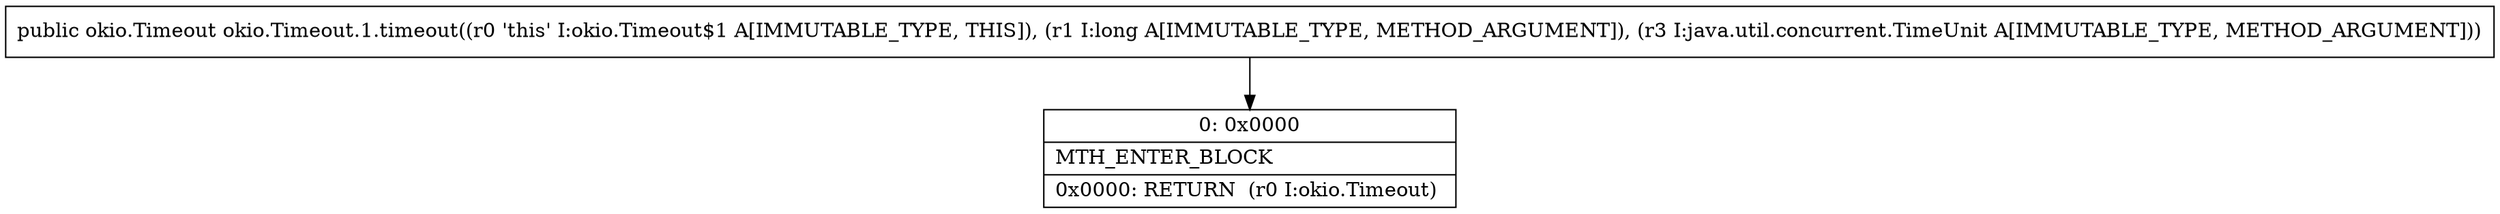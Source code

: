 digraph "CFG forokio.Timeout.1.timeout(JLjava\/util\/concurrent\/TimeUnit;)Lokio\/Timeout;" {
Node_0 [shape=record,label="{0\:\ 0x0000|MTH_ENTER_BLOCK\l|0x0000: RETURN  (r0 I:okio.Timeout) \l}"];
MethodNode[shape=record,label="{public okio.Timeout okio.Timeout.1.timeout((r0 'this' I:okio.Timeout$1 A[IMMUTABLE_TYPE, THIS]), (r1 I:long A[IMMUTABLE_TYPE, METHOD_ARGUMENT]), (r3 I:java.util.concurrent.TimeUnit A[IMMUTABLE_TYPE, METHOD_ARGUMENT])) }"];
MethodNode -> Node_0;
}

